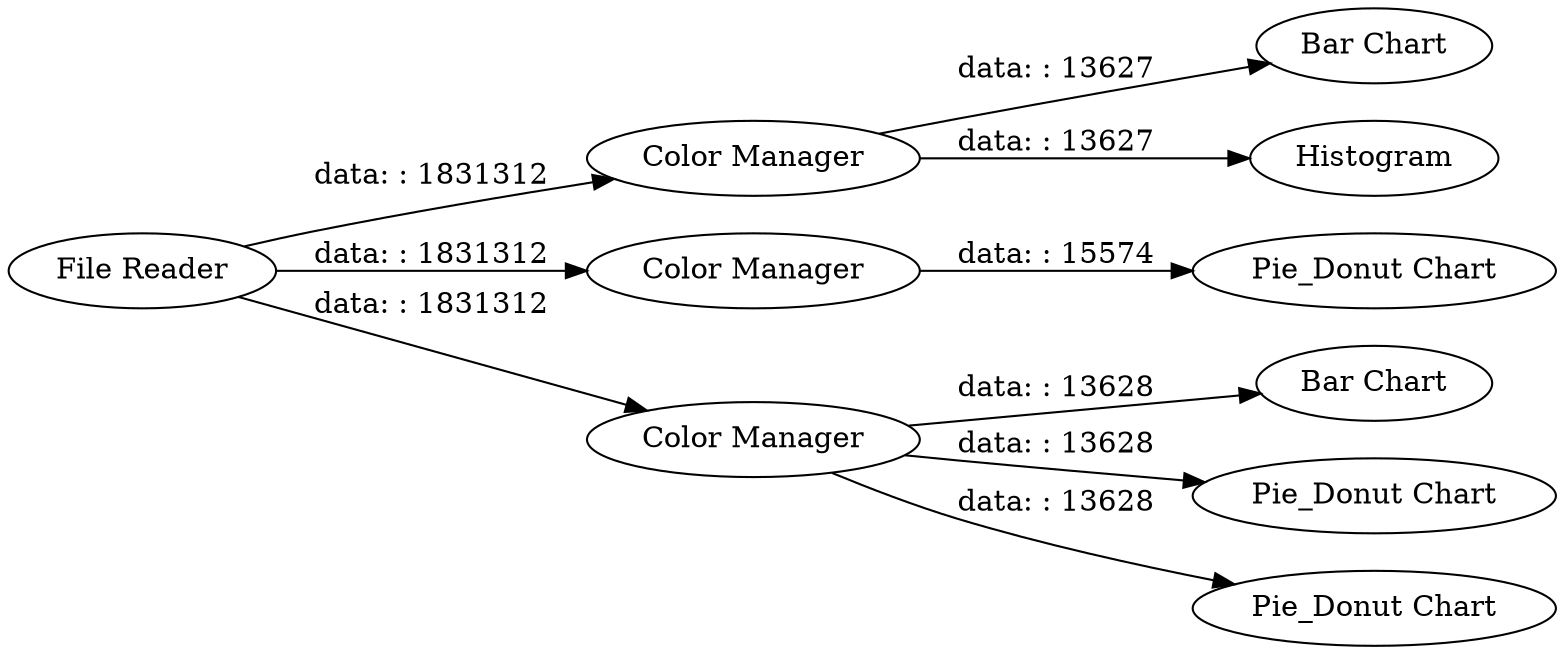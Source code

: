 digraph {
	"3144200319082775100_37" [label="Color Manager"]
	"3144200319082775100_35" [label="Pie_Donut Chart"]
	"3144200319082775100_30" [label="Color Manager"]
	"3144200319082775100_1" [label="File Reader"]
	"3144200319082775100_25" [label="Bar Chart"]
	"3144200319082775100_40" [label="Pie_Donut Chart"]
	"3144200319082775100_2" [label="Color Manager"]
	"3144200319082775100_21" [label="Pie_Donut Chart"]
	"3144200319082775100_39" [label="Bar Chart"]
	"3144200319082775100_36" [label=Histogram]
	"3144200319082775100_30" -> "3144200319082775100_35" [label="data: : 15574"]
	"3144200319082775100_1" -> "3144200319082775100_30" [label="data: : 1831312"]
	"3144200319082775100_37" -> "3144200319082775100_39" [label="data: : 13627"]
	"3144200319082775100_1" -> "3144200319082775100_37" [label="data: : 1831312"]
	"3144200319082775100_37" -> "3144200319082775100_36" [label="data: : 13627"]
	"3144200319082775100_2" -> "3144200319082775100_21" [label="data: : 13628"]
	"3144200319082775100_1" -> "3144200319082775100_2" [label="data: : 1831312"]
	"3144200319082775100_2" -> "3144200319082775100_40" [label="data: : 13628"]
	"3144200319082775100_2" -> "3144200319082775100_25" [label="data: : 13628"]
	rankdir=LR
}
